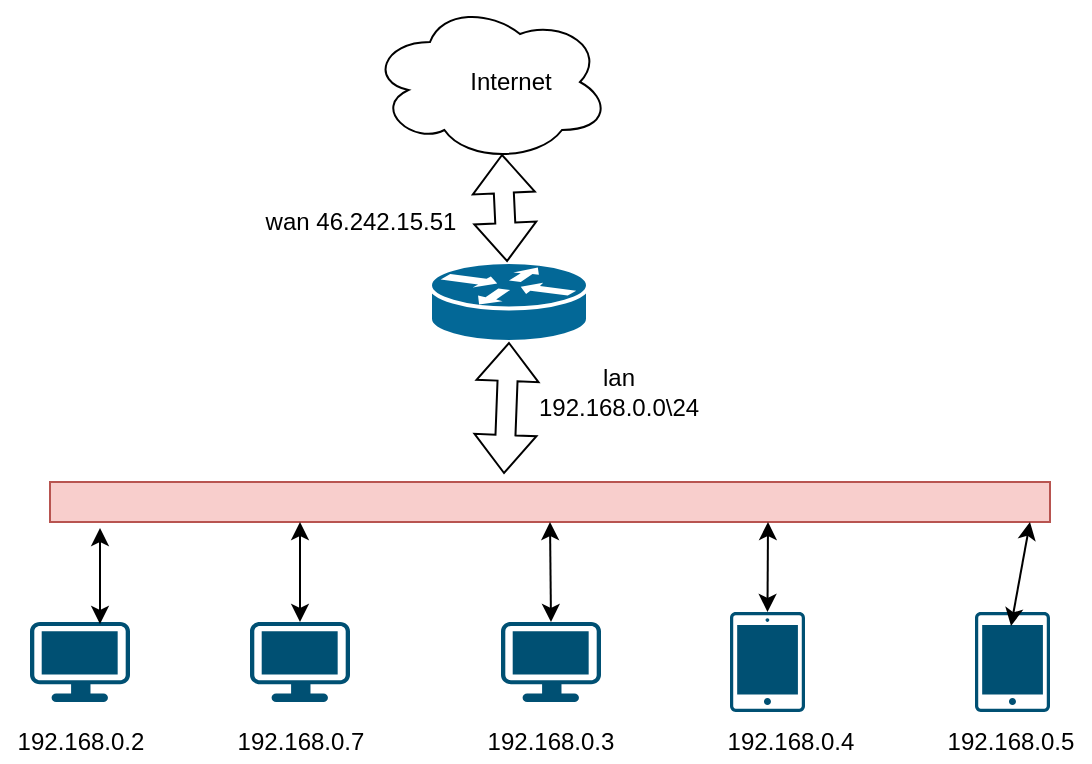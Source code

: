 <mxfile version="15.8.9" type="github">
  <diagram id="Zv3cshKBOVhWVZyBdOej" name="Page-1">
    <mxGraphModel dx="868" dy="460" grid="1" gridSize="10" guides="1" tooltips="1" connect="1" arrows="1" fold="1" page="1" pageScale="1" pageWidth="827" pageHeight="1169" math="0" shadow="0">
      <root>
        <mxCell id="0" />
        <mxCell id="1" parent="0" />
        <mxCell id="q5paP-tTgGq46Jd_5rVh-8" value="" style="points=[[0.03,0.03,0],[0.5,0,0],[0.97,0.03,0],[1,0.4,0],[0.97,0.745,0],[0.5,1,0],[0.03,0.745,0],[0,0.4,0]];verticalLabelPosition=bottom;sketch=0;html=1;verticalAlign=top;aspect=fixed;align=center;pointerEvents=1;shape=mxgraph.cisco19.workstation;fillColor=#005073;strokeColor=none;" vertex="1" parent="1">
          <mxGeometry x="170" y="320" width="50" height="40" as="geometry" />
        </mxCell>
        <mxCell id="q5paP-tTgGq46Jd_5rVh-9" value="" style="points=[[0.03,0.03,0],[0.5,0,0],[0.97,0.03,0],[1,0.4,0],[0.97,0.745,0],[0.5,1,0],[0.03,0.745,0],[0,0.4,0]];verticalLabelPosition=bottom;sketch=0;html=1;verticalAlign=top;aspect=fixed;align=center;pointerEvents=1;shape=mxgraph.cisco19.workstation;fillColor=#005073;strokeColor=none;" vertex="1" parent="1">
          <mxGeometry x="280" y="320" width="50" height="40" as="geometry" />
        </mxCell>
        <mxCell id="q5paP-tTgGq46Jd_5rVh-10" value="" style="points=[[0.03,0.03,0],[0.5,0,0],[0.97,0.03,0],[1,0.4,0],[0.97,0.745,0],[0.5,1,0],[0.03,0.745,0],[0,0.4,0]];verticalLabelPosition=bottom;sketch=0;html=1;verticalAlign=top;aspect=fixed;align=center;pointerEvents=1;shape=mxgraph.cisco19.workstation;fillColor=#005073;strokeColor=none;" vertex="1" parent="1">
          <mxGeometry x="405.5" y="320" width="50" height="40" as="geometry" />
        </mxCell>
        <mxCell id="q5paP-tTgGq46Jd_5rVh-11" value="" style="sketch=0;points=[[0.015,0.015,0],[0.985,0.015,0],[0.985,0.985,0],[0.015,0.985,0],[0.25,0,0],[0.5,0,0],[0.75,0,0],[1,0.25,0],[1,0.5,0],[1,0.75,0],[0.75,1,0],[0.5,1,0],[0.25,1,0],[0,0.75,0],[0,0.5,0],[0,0.25,0]];verticalLabelPosition=bottom;html=1;verticalAlign=top;aspect=fixed;align=center;pointerEvents=1;shape=mxgraph.cisco19.handheld;fillColor=#005073;strokeColor=none;" vertex="1" parent="1">
          <mxGeometry x="520" y="315" width="37.5" height="50" as="geometry" />
        </mxCell>
        <mxCell id="q5paP-tTgGq46Jd_5rVh-12" value="" style="sketch=0;points=[[0.015,0.015,0],[0.985,0.015,0],[0.985,0.985,0],[0.015,0.985,0],[0.25,0,0],[0.5,0,0],[0.75,0,0],[1,0.25,0],[1,0.5,0],[1,0.75,0],[0.75,1,0],[0.5,1,0],[0.25,1,0],[0,0.75,0],[0,0.5,0],[0,0.25,0]];verticalLabelPosition=bottom;html=1;verticalAlign=top;aspect=fixed;align=center;pointerEvents=1;shape=mxgraph.cisco19.handheld;fillColor=#005073;strokeColor=none;" vertex="1" parent="1">
          <mxGeometry x="642.5" y="315" width="37.5" height="50" as="geometry" />
        </mxCell>
        <mxCell id="q5paP-tTgGq46Jd_5rVh-13" value="" style="whiteSpace=wrap;html=1;fillColor=#f8cecc;strokeColor=#b85450;" vertex="1" parent="1">
          <mxGeometry x="180" y="250" width="500" height="20" as="geometry" />
        </mxCell>
        <mxCell id="q5paP-tTgGq46Jd_5rVh-7" value="" style="shape=mxgraph.cisco.routers.router;sketch=0;html=1;pointerEvents=1;dashed=0;fillColor=#036897;strokeColor=#ffffff;strokeWidth=2;verticalLabelPosition=bottom;verticalAlign=top;align=center;outlineConnect=0;" vertex="1" parent="1">
          <mxGeometry x="370" y="140" width="79" height="40" as="geometry" />
        </mxCell>
        <mxCell id="q5paP-tTgGq46Jd_5rVh-16" value="" style="endArrow=classic;startArrow=classic;html=1;rounded=0;entryX=0.5;entryY=1;entryDx=0;entryDy=0;exitX=0.5;exitY=0;exitDx=0;exitDy=0;exitPerimeter=0;" edge="1" parent="1" source="q5paP-tTgGq46Jd_5rVh-10" target="q5paP-tTgGq46Jd_5rVh-13">
          <mxGeometry width="50" height="50" relative="1" as="geometry">
            <mxPoint x="414" y="320" as="sourcePoint" />
            <mxPoint x="464" y="270" as="targetPoint" />
          </mxGeometry>
        </mxCell>
        <mxCell id="q5paP-tTgGq46Jd_5rVh-17" value="" style="endArrow=classic;startArrow=classic;html=1;rounded=0;exitX=0.5;exitY=0;exitDx=0;exitDy=0;exitPerimeter=0;entryX=0.25;entryY=1;entryDx=0;entryDy=0;" edge="1" parent="1" source="q5paP-tTgGq46Jd_5rVh-9" target="q5paP-tTgGq46Jd_5rVh-13">
          <mxGeometry width="50" height="50" relative="1" as="geometry">
            <mxPoint x="320" y="310" as="sourcePoint" />
            <mxPoint x="370" y="260" as="targetPoint" />
          </mxGeometry>
        </mxCell>
        <mxCell id="q5paP-tTgGq46Jd_5rVh-18" value="" style="endArrow=classic;startArrow=classic;html=1;rounded=0;entryX=0.05;entryY=1.15;entryDx=0;entryDy=0;entryPerimeter=0;exitX=0.7;exitY=0.025;exitDx=0;exitDy=0;exitPerimeter=0;" edge="1" parent="1" source="q5paP-tTgGq46Jd_5rVh-8" target="q5paP-tTgGq46Jd_5rVh-13">
          <mxGeometry width="50" height="50" relative="1" as="geometry">
            <mxPoint x="80" y="300" as="sourcePoint" />
            <mxPoint x="130" y="250" as="targetPoint" />
          </mxGeometry>
        </mxCell>
        <mxCell id="q5paP-tTgGq46Jd_5rVh-26" value="" style="endArrow=classic;startArrow=classic;html=1;rounded=0;exitX=0.48;exitY=0.14;exitDx=0;exitDy=0;exitPerimeter=0;entryX=0.98;entryY=1;entryDx=0;entryDy=0;entryPerimeter=0;" edge="1" parent="1" source="q5paP-tTgGq46Jd_5rVh-12" target="q5paP-tTgGq46Jd_5rVh-13">
          <mxGeometry width="50" height="50" relative="1" as="geometry">
            <mxPoint x="600" y="320" as="sourcePoint" />
            <mxPoint x="654" y="270" as="targetPoint" />
          </mxGeometry>
        </mxCell>
        <mxCell id="q5paP-tTgGq46Jd_5rVh-27" value="" style="endArrow=classic;startArrow=classic;html=1;rounded=0;entryX=0.5;entryY=0;entryDx=0;entryDy=0;entryPerimeter=0;" edge="1" parent="1" target="q5paP-tTgGq46Jd_5rVh-11">
          <mxGeometry width="50" height="50" relative="1" as="geometry">
            <mxPoint x="539" y="270" as="sourcePoint" />
            <mxPoint x="440" y="210" as="targetPoint" />
          </mxGeometry>
        </mxCell>
        <mxCell id="q5paP-tTgGq46Jd_5rVh-28" value="lan &lt;br&gt;192.168.0.0\24" style="text;html=1;resizable=0;autosize=1;align=center;verticalAlign=middle;points=[];fillColor=none;strokeColor=none;rounded=0;" vertex="1" parent="1">
          <mxGeometry x="414" y="190" width="100" height="30" as="geometry" />
        </mxCell>
        <mxCell id="q5paP-tTgGq46Jd_5rVh-30" value="" style="shape=flexArrow;endArrow=classic;startArrow=classic;html=1;rounded=0;entryX=0.5;entryY=1;entryDx=0;entryDy=0;entryPerimeter=0;exitX=0.454;exitY=-0.2;exitDx=0;exitDy=0;exitPerimeter=0;" edge="1" parent="1" source="q5paP-tTgGq46Jd_5rVh-13" target="q5paP-tTgGq46Jd_5rVh-7">
          <mxGeometry width="100" height="100" relative="1" as="geometry">
            <mxPoint x="360" y="290" as="sourcePoint" />
            <mxPoint x="460" y="190" as="targetPoint" />
          </mxGeometry>
        </mxCell>
        <mxCell id="q5paP-tTgGq46Jd_5rVh-31" value="" style="ellipse;shape=cloud;whiteSpace=wrap;html=1;" vertex="1" parent="1">
          <mxGeometry x="340" y="10" width="120" height="80" as="geometry" />
        </mxCell>
        <mxCell id="q5paP-tTgGq46Jd_5rVh-32" value="" style="shape=flexArrow;endArrow=classic;startArrow=classic;html=1;rounded=0;entryX=0.55;entryY=0.95;entryDx=0;entryDy=0;entryPerimeter=0;" edge="1" parent="1" source="q5paP-tTgGq46Jd_5rVh-7" target="q5paP-tTgGq46Jd_5rVh-31">
          <mxGeometry width="100" height="100" relative="1" as="geometry">
            <mxPoint x="360" y="290" as="sourcePoint" />
            <mxPoint x="460" y="190" as="targetPoint" />
          </mxGeometry>
        </mxCell>
        <mxCell id="q5paP-tTgGq46Jd_5rVh-33" value="Internet" style="text;html=1;resizable=0;autosize=1;align=center;verticalAlign=middle;points=[];fillColor=none;strokeColor=none;rounded=0;" vertex="1" parent="1">
          <mxGeometry x="379.5" y="40" width="60" height="20" as="geometry" />
        </mxCell>
        <mxCell id="q5paP-tTgGq46Jd_5rVh-34" value="wan 46.242.15.51" style="text;html=1;resizable=0;autosize=1;align=center;verticalAlign=middle;points=[];fillColor=none;strokeColor=none;rounded=0;" vertex="1" parent="1">
          <mxGeometry x="280" y="110" width="110" height="20" as="geometry" />
        </mxCell>
        <mxCell id="q5paP-tTgGq46Jd_5rVh-35" value="192.168.0.2" style="text;html=1;resizable=0;autosize=1;align=center;verticalAlign=middle;points=[];fillColor=none;strokeColor=none;rounded=0;fontSize=12;" vertex="1" parent="1">
          <mxGeometry x="155" y="370" width="80" height="20" as="geometry" />
        </mxCell>
        <mxCell id="q5paP-tTgGq46Jd_5rVh-36" value="192.168.0.5" style="text;html=1;resizable=0;autosize=1;align=center;verticalAlign=middle;points=[];fillColor=none;strokeColor=none;rounded=0;fontSize=12;" vertex="1" parent="1">
          <mxGeometry x="620" y="370" width="80" height="20" as="geometry" />
        </mxCell>
        <mxCell id="q5paP-tTgGq46Jd_5rVh-37" value="192.168.0.4" style="text;html=1;resizable=0;autosize=1;align=center;verticalAlign=middle;points=[];fillColor=none;strokeColor=none;rounded=0;fontSize=12;" vertex="1" parent="1">
          <mxGeometry x="510" y="370" width="80" height="20" as="geometry" />
        </mxCell>
        <mxCell id="q5paP-tTgGq46Jd_5rVh-38" value="192.168.0.3" style="text;html=1;resizable=0;autosize=1;align=center;verticalAlign=middle;points=[];fillColor=none;strokeColor=none;rounded=0;fontSize=12;" vertex="1" parent="1">
          <mxGeometry x="390" y="370" width="80" height="20" as="geometry" />
        </mxCell>
        <mxCell id="q5paP-tTgGq46Jd_5rVh-39" value="192.168.0.7" style="text;html=1;resizable=0;autosize=1;align=center;verticalAlign=middle;points=[];fillColor=none;strokeColor=none;rounded=0;fontSize=12;" vertex="1" parent="1">
          <mxGeometry x="265" y="370" width="80" height="20" as="geometry" />
        </mxCell>
      </root>
    </mxGraphModel>
  </diagram>
</mxfile>
